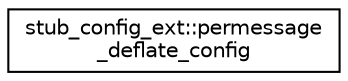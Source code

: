 digraph "Graphical Class Hierarchy"
{
  edge [fontname="Helvetica",fontsize="10",labelfontname="Helvetica",labelfontsize="10"];
  node [fontname="Helvetica",fontsize="10",shape=record];
  rankdir="LR";
  Node0 [label="stub_config_ext::permessage\l_deflate_config",height=0.2,width=0.4,color="black", fillcolor="white", style="filled",URL="$structstub__config__ext_1_1permessage__deflate__config.html"];
}
